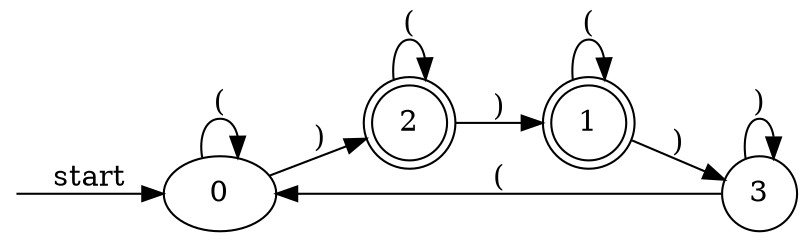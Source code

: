 digraph dfa {
    rankdir = LR;
    __start [style = invis, shape = point];
    __start -> "0" [ label = "start" ];
    node [shape = doublecircle]; "1" "2"
    node [shape = circle];
    "2" -> "2" [ label = "(" ];
    "2" -> "1" [ label = ")" ];
    "0" -> "0" [ label = "(" ];
    "0" -> "2" [ label = ")" ];
    "3" -> "0" [ label = "(" ];
    "3" -> "3" [ label = ")" ];
    "1" -> "1" [ label = "(" ];
    "1" -> "3" [ label = ")" ];
}
